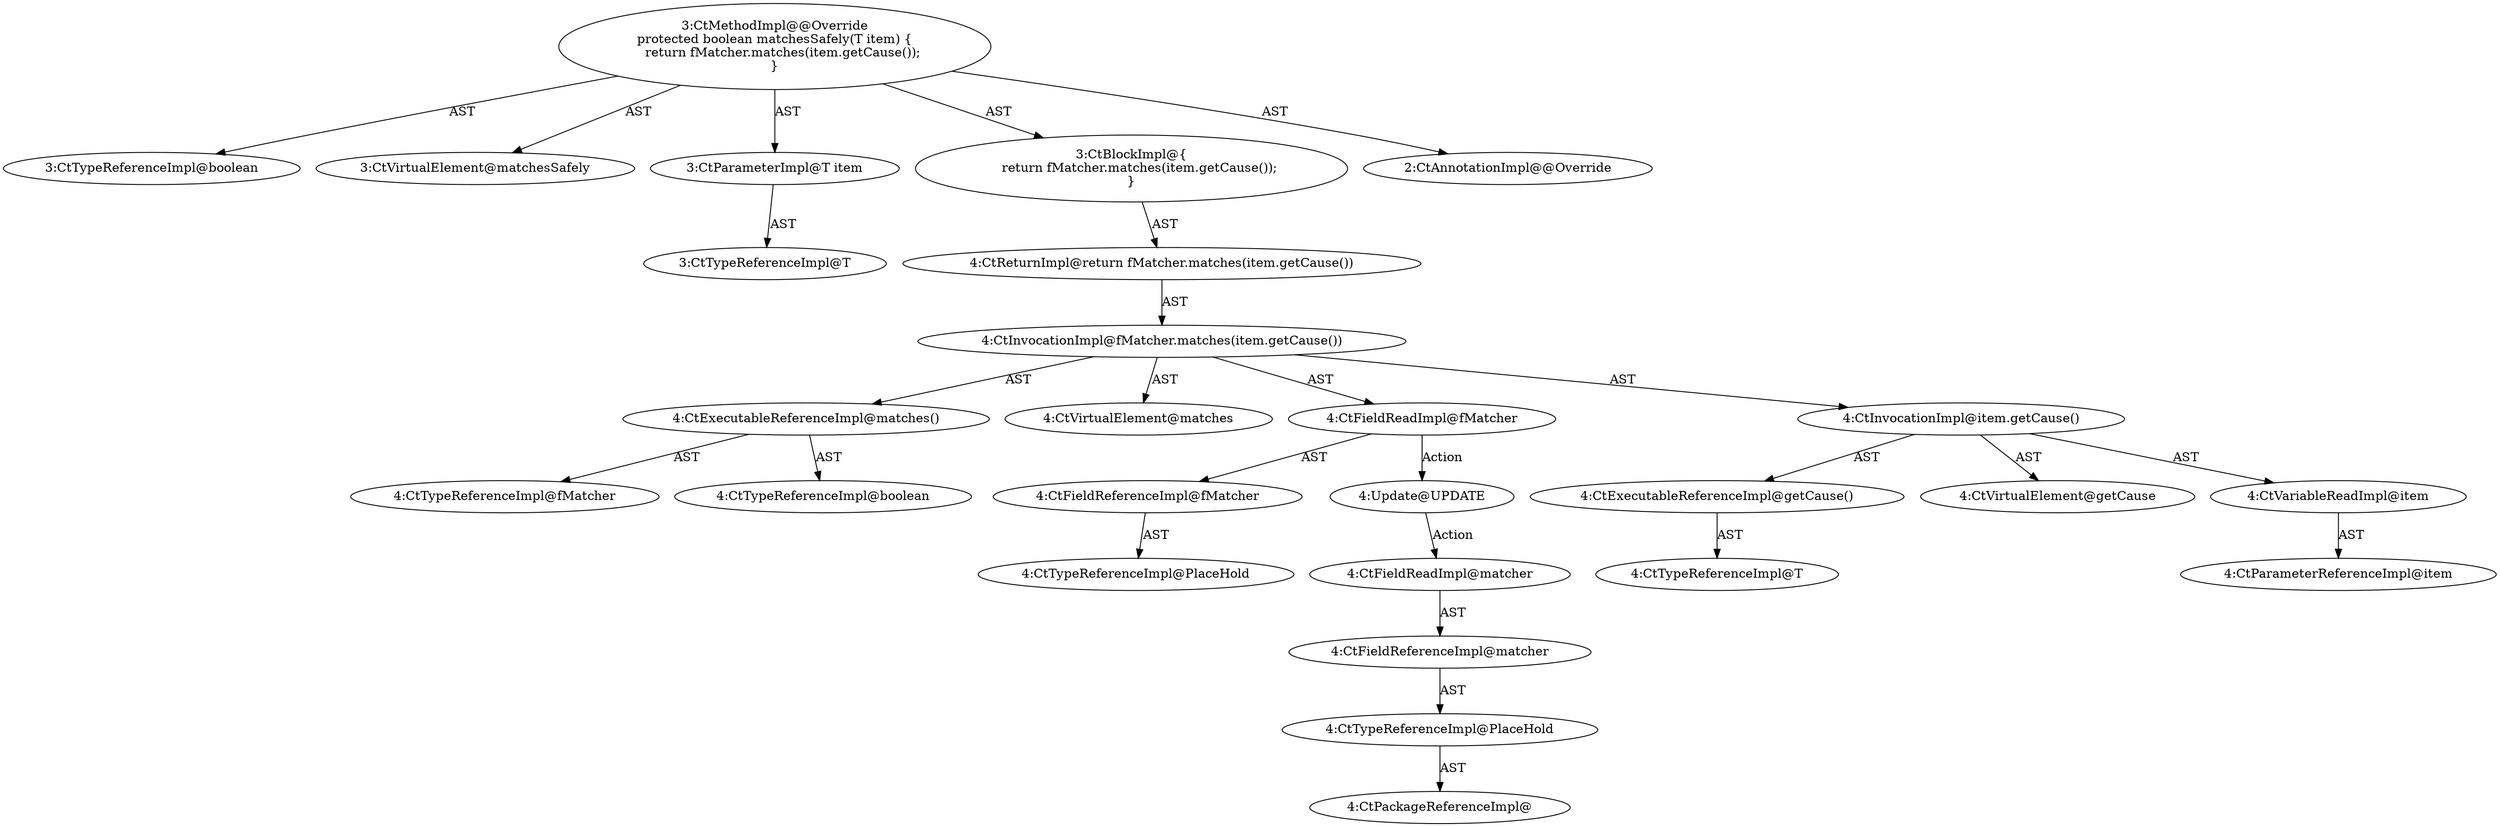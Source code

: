 digraph "matchesSafely#?,T" {
0 [label="3:CtTypeReferenceImpl@boolean" shape=ellipse]
1 [label="3:CtVirtualElement@matchesSafely" shape=ellipse]
2 [label="3:CtParameterImpl@T item" shape=ellipse]
3 [label="3:CtTypeReferenceImpl@T" shape=ellipse]
4 [label="4:CtExecutableReferenceImpl@matches()" shape=ellipse]
5 [label="4:CtTypeReferenceImpl@fMatcher" shape=ellipse]
6 [label="4:CtTypeReferenceImpl@boolean" shape=ellipse]
7 [label="4:CtVirtualElement@matches" shape=ellipse]
8 [label="4:CtFieldReferenceImpl@fMatcher" shape=ellipse]
9 [label="4:CtTypeReferenceImpl@PlaceHold" shape=ellipse]
10 [label="4:CtFieldReadImpl@fMatcher" shape=ellipse]
11 [label="4:CtExecutableReferenceImpl@getCause()" shape=ellipse]
12 [label="4:CtTypeReferenceImpl@T" shape=ellipse]
13 [label="4:CtVirtualElement@getCause" shape=ellipse]
14 [label="4:CtVariableReadImpl@item" shape=ellipse]
15 [label="4:CtParameterReferenceImpl@item" shape=ellipse]
16 [label="4:CtInvocationImpl@item.getCause()" shape=ellipse]
17 [label="4:CtInvocationImpl@fMatcher.matches(item.getCause())" shape=ellipse]
18 [label="4:CtReturnImpl@return fMatcher.matches(item.getCause())" shape=ellipse]
19 [label="3:CtBlockImpl@\{
    return fMatcher.matches(item.getCause());
\}" shape=ellipse]
20 [label="3:CtMethodImpl@@Override
protected boolean matchesSafely(T item) \{
    return fMatcher.matches(item.getCause());
\}" shape=ellipse]
21 [label="2:CtAnnotationImpl@@Override" shape=ellipse]
22 [label="4:Update@UPDATE" shape=ellipse]
23 [label="4:CtPackageReferenceImpl@" shape=ellipse]
24 [label="4:CtTypeReferenceImpl@PlaceHold" shape=ellipse]
25 [label="4:CtFieldReferenceImpl@matcher" shape=ellipse]
26 [label="4:CtFieldReadImpl@matcher" shape=ellipse]
2 -> 3 [label="AST"];
4 -> 5 [label="AST"];
4 -> 6 [label="AST"];
8 -> 9 [label="AST"];
10 -> 8 [label="AST"];
10 -> 22 [label="Action"];
11 -> 12 [label="AST"];
14 -> 15 [label="AST"];
16 -> 13 [label="AST"];
16 -> 14 [label="AST"];
16 -> 11 [label="AST"];
17 -> 7 [label="AST"];
17 -> 10 [label="AST"];
17 -> 4 [label="AST"];
17 -> 16 [label="AST"];
18 -> 17 [label="AST"];
19 -> 18 [label="AST"];
20 -> 1 [label="AST"];
20 -> 21 [label="AST"];
20 -> 0 [label="AST"];
20 -> 2 [label="AST"];
20 -> 19 [label="AST"];
22 -> 26 [label="Action"];
24 -> 23 [label="AST"];
25 -> 24 [label="AST"];
26 -> 25 [label="AST"];
}